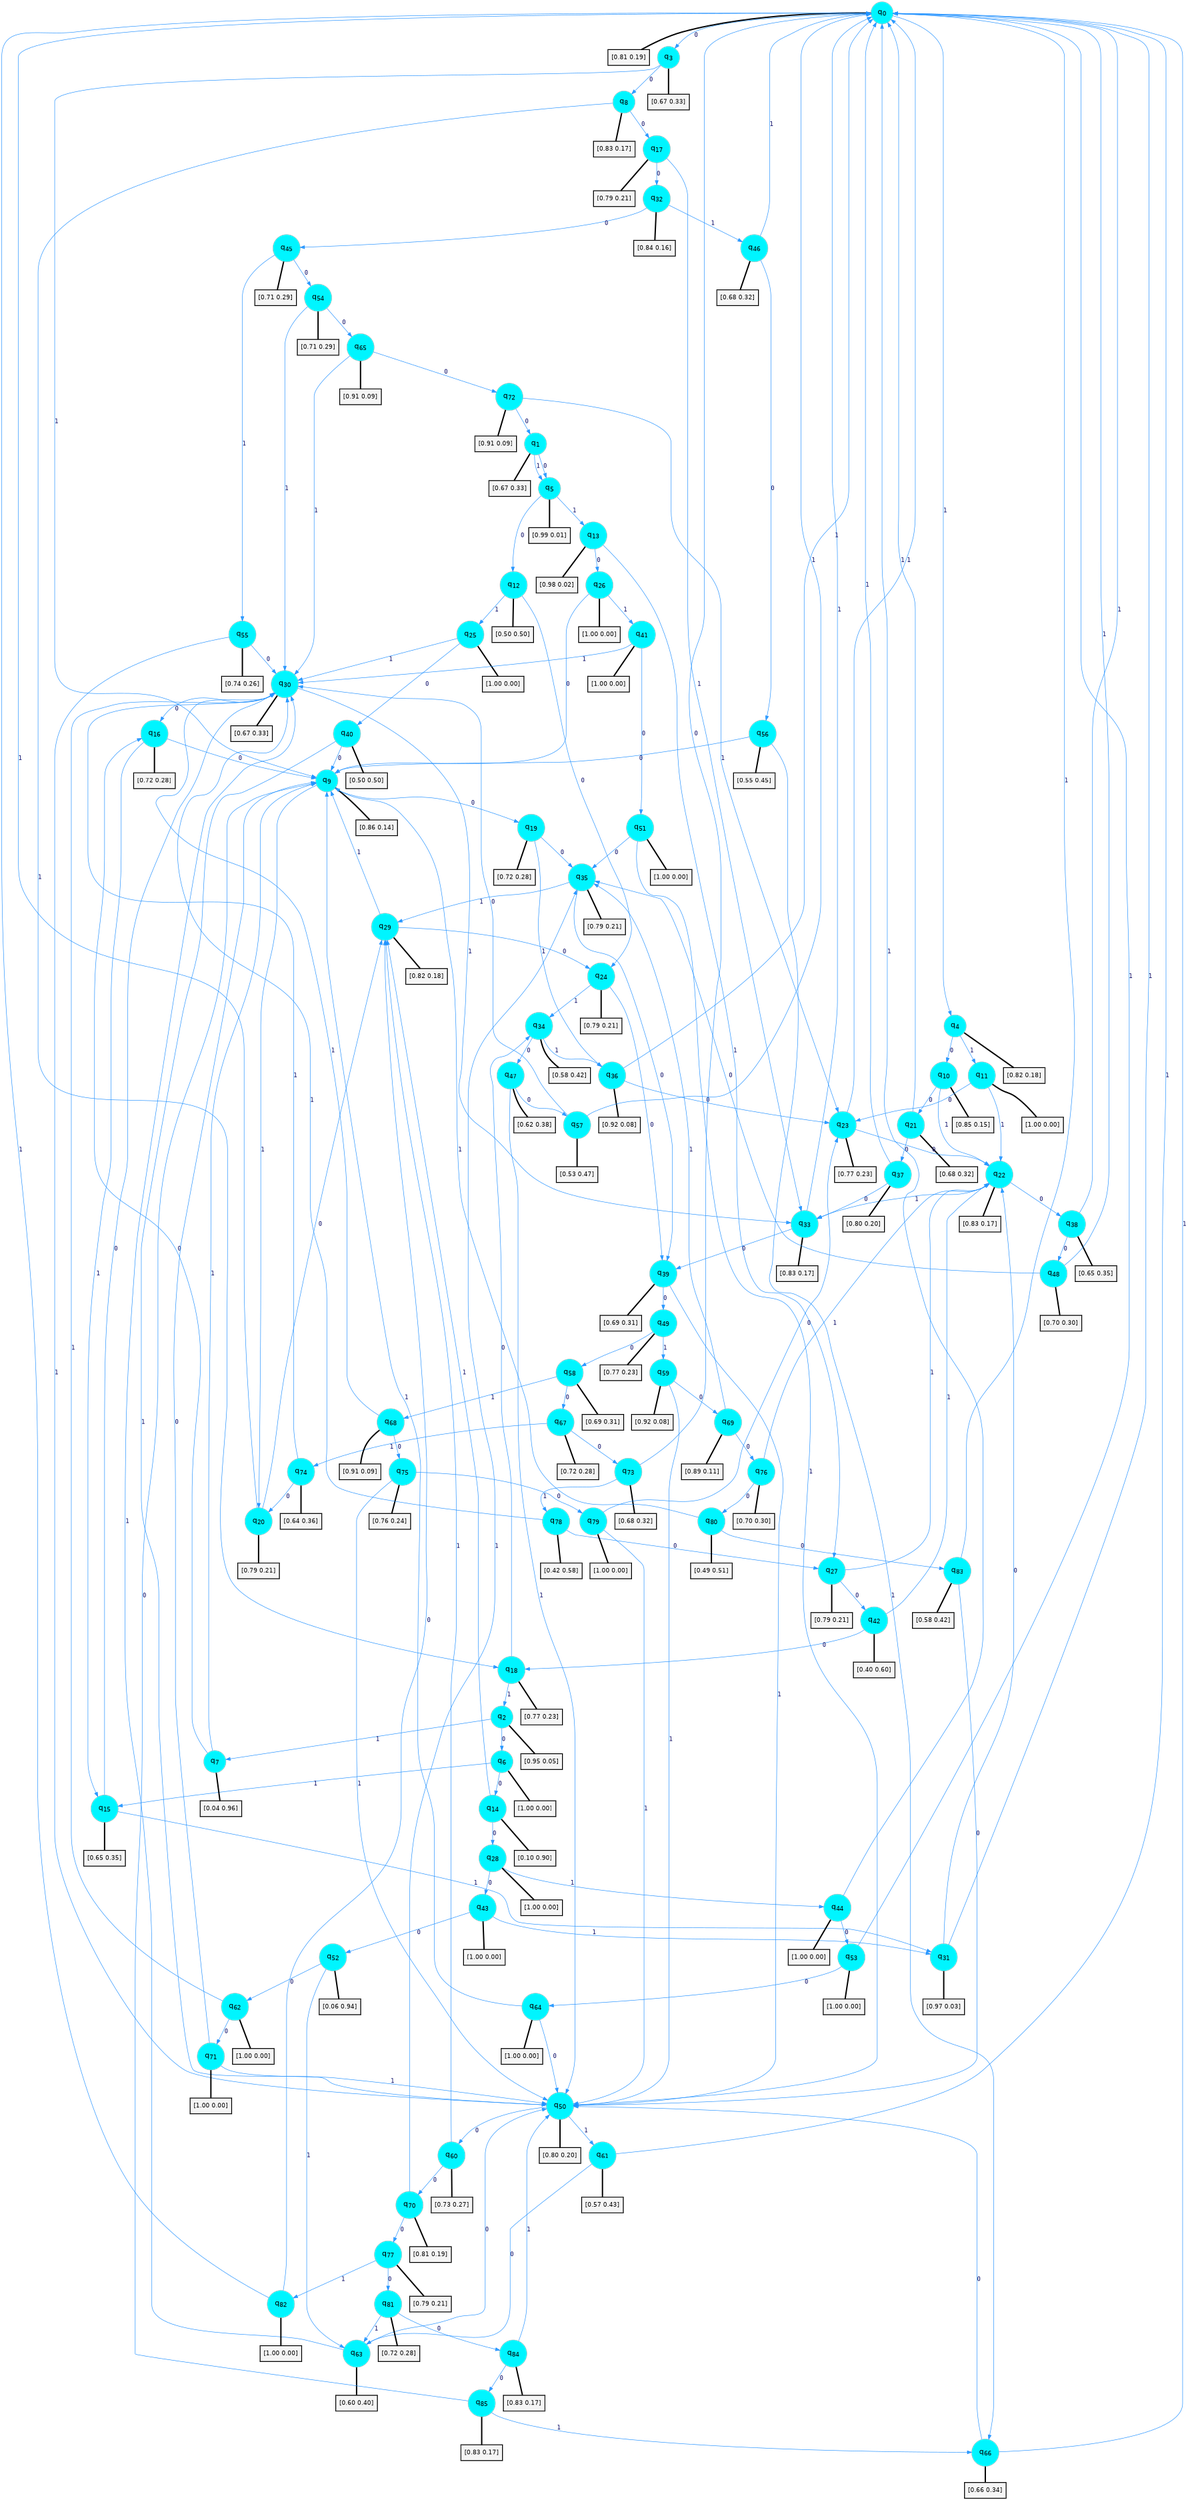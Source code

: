 digraph G {
graph [
bgcolor=transparent, dpi=300, rankdir=TD, size="40,25"];
node [
color=gray, fillcolor=turquoise1, fontcolor=black, fontname=Helvetica, fontsize=16, fontweight=bold, shape=circle, style=filled];
edge [
arrowsize=1, color=dodgerblue1, fontcolor=midnightblue, fontname=courier, fontweight=bold, penwidth=1, style=solid, weight=20];
0[label=<q<SUB>0</SUB>>];
1[label=<q<SUB>1</SUB>>];
2[label=<q<SUB>2</SUB>>];
3[label=<q<SUB>3</SUB>>];
4[label=<q<SUB>4</SUB>>];
5[label=<q<SUB>5</SUB>>];
6[label=<q<SUB>6</SUB>>];
7[label=<q<SUB>7</SUB>>];
8[label=<q<SUB>8</SUB>>];
9[label=<q<SUB>9</SUB>>];
10[label=<q<SUB>10</SUB>>];
11[label=<q<SUB>11</SUB>>];
12[label=<q<SUB>12</SUB>>];
13[label=<q<SUB>13</SUB>>];
14[label=<q<SUB>14</SUB>>];
15[label=<q<SUB>15</SUB>>];
16[label=<q<SUB>16</SUB>>];
17[label=<q<SUB>17</SUB>>];
18[label=<q<SUB>18</SUB>>];
19[label=<q<SUB>19</SUB>>];
20[label=<q<SUB>20</SUB>>];
21[label=<q<SUB>21</SUB>>];
22[label=<q<SUB>22</SUB>>];
23[label=<q<SUB>23</SUB>>];
24[label=<q<SUB>24</SUB>>];
25[label=<q<SUB>25</SUB>>];
26[label=<q<SUB>26</SUB>>];
27[label=<q<SUB>27</SUB>>];
28[label=<q<SUB>28</SUB>>];
29[label=<q<SUB>29</SUB>>];
30[label=<q<SUB>30</SUB>>];
31[label=<q<SUB>31</SUB>>];
32[label=<q<SUB>32</SUB>>];
33[label=<q<SUB>33</SUB>>];
34[label=<q<SUB>34</SUB>>];
35[label=<q<SUB>35</SUB>>];
36[label=<q<SUB>36</SUB>>];
37[label=<q<SUB>37</SUB>>];
38[label=<q<SUB>38</SUB>>];
39[label=<q<SUB>39</SUB>>];
40[label=<q<SUB>40</SUB>>];
41[label=<q<SUB>41</SUB>>];
42[label=<q<SUB>42</SUB>>];
43[label=<q<SUB>43</SUB>>];
44[label=<q<SUB>44</SUB>>];
45[label=<q<SUB>45</SUB>>];
46[label=<q<SUB>46</SUB>>];
47[label=<q<SUB>47</SUB>>];
48[label=<q<SUB>48</SUB>>];
49[label=<q<SUB>49</SUB>>];
50[label=<q<SUB>50</SUB>>];
51[label=<q<SUB>51</SUB>>];
52[label=<q<SUB>52</SUB>>];
53[label=<q<SUB>53</SUB>>];
54[label=<q<SUB>54</SUB>>];
55[label=<q<SUB>55</SUB>>];
56[label=<q<SUB>56</SUB>>];
57[label=<q<SUB>57</SUB>>];
58[label=<q<SUB>58</SUB>>];
59[label=<q<SUB>59</SUB>>];
60[label=<q<SUB>60</SUB>>];
61[label=<q<SUB>61</SUB>>];
62[label=<q<SUB>62</SUB>>];
63[label=<q<SUB>63</SUB>>];
64[label=<q<SUB>64</SUB>>];
65[label=<q<SUB>65</SUB>>];
66[label=<q<SUB>66</SUB>>];
67[label=<q<SUB>67</SUB>>];
68[label=<q<SUB>68</SUB>>];
69[label=<q<SUB>69</SUB>>];
70[label=<q<SUB>70</SUB>>];
71[label=<q<SUB>71</SUB>>];
72[label=<q<SUB>72</SUB>>];
73[label=<q<SUB>73</SUB>>];
74[label=<q<SUB>74</SUB>>];
75[label=<q<SUB>75</SUB>>];
76[label=<q<SUB>76</SUB>>];
77[label=<q<SUB>77</SUB>>];
78[label=<q<SUB>78</SUB>>];
79[label=<q<SUB>79</SUB>>];
80[label=<q<SUB>80</SUB>>];
81[label=<q<SUB>81</SUB>>];
82[label=<q<SUB>82</SUB>>];
83[label=<q<SUB>83</SUB>>];
84[label=<q<SUB>84</SUB>>];
85[label=<q<SUB>85</SUB>>];
86[label="[0.81 0.19]", shape=box,fontcolor=black, fontname=Helvetica, fontsize=14, penwidth=2, fillcolor=whitesmoke,color=black];
87[label="[0.67 0.33]", shape=box,fontcolor=black, fontname=Helvetica, fontsize=14, penwidth=2, fillcolor=whitesmoke,color=black];
88[label="[0.95 0.05]", shape=box,fontcolor=black, fontname=Helvetica, fontsize=14, penwidth=2, fillcolor=whitesmoke,color=black];
89[label="[0.67 0.33]", shape=box,fontcolor=black, fontname=Helvetica, fontsize=14, penwidth=2, fillcolor=whitesmoke,color=black];
90[label="[0.82 0.18]", shape=box,fontcolor=black, fontname=Helvetica, fontsize=14, penwidth=2, fillcolor=whitesmoke,color=black];
91[label="[0.99 0.01]", shape=box,fontcolor=black, fontname=Helvetica, fontsize=14, penwidth=2, fillcolor=whitesmoke,color=black];
92[label="[1.00 0.00]", shape=box,fontcolor=black, fontname=Helvetica, fontsize=14, penwidth=2, fillcolor=whitesmoke,color=black];
93[label="[0.04 0.96]", shape=box,fontcolor=black, fontname=Helvetica, fontsize=14, penwidth=2, fillcolor=whitesmoke,color=black];
94[label="[0.83 0.17]", shape=box,fontcolor=black, fontname=Helvetica, fontsize=14, penwidth=2, fillcolor=whitesmoke,color=black];
95[label="[0.86 0.14]", shape=box,fontcolor=black, fontname=Helvetica, fontsize=14, penwidth=2, fillcolor=whitesmoke,color=black];
96[label="[0.85 0.15]", shape=box,fontcolor=black, fontname=Helvetica, fontsize=14, penwidth=2, fillcolor=whitesmoke,color=black];
97[label="[1.00 0.00]", shape=box,fontcolor=black, fontname=Helvetica, fontsize=14, penwidth=2, fillcolor=whitesmoke,color=black];
98[label="[0.50 0.50]", shape=box,fontcolor=black, fontname=Helvetica, fontsize=14, penwidth=2, fillcolor=whitesmoke,color=black];
99[label="[0.98 0.02]", shape=box,fontcolor=black, fontname=Helvetica, fontsize=14, penwidth=2, fillcolor=whitesmoke,color=black];
100[label="[0.10 0.90]", shape=box,fontcolor=black, fontname=Helvetica, fontsize=14, penwidth=2, fillcolor=whitesmoke,color=black];
101[label="[0.65 0.35]", shape=box,fontcolor=black, fontname=Helvetica, fontsize=14, penwidth=2, fillcolor=whitesmoke,color=black];
102[label="[0.72 0.28]", shape=box,fontcolor=black, fontname=Helvetica, fontsize=14, penwidth=2, fillcolor=whitesmoke,color=black];
103[label="[0.79 0.21]", shape=box,fontcolor=black, fontname=Helvetica, fontsize=14, penwidth=2, fillcolor=whitesmoke,color=black];
104[label="[0.77 0.23]", shape=box,fontcolor=black, fontname=Helvetica, fontsize=14, penwidth=2, fillcolor=whitesmoke,color=black];
105[label="[0.72 0.28]", shape=box,fontcolor=black, fontname=Helvetica, fontsize=14, penwidth=2, fillcolor=whitesmoke,color=black];
106[label="[0.79 0.21]", shape=box,fontcolor=black, fontname=Helvetica, fontsize=14, penwidth=2, fillcolor=whitesmoke,color=black];
107[label="[0.68 0.32]", shape=box,fontcolor=black, fontname=Helvetica, fontsize=14, penwidth=2, fillcolor=whitesmoke,color=black];
108[label="[0.83 0.17]", shape=box,fontcolor=black, fontname=Helvetica, fontsize=14, penwidth=2, fillcolor=whitesmoke,color=black];
109[label="[0.77 0.23]", shape=box,fontcolor=black, fontname=Helvetica, fontsize=14, penwidth=2, fillcolor=whitesmoke,color=black];
110[label="[0.79 0.21]", shape=box,fontcolor=black, fontname=Helvetica, fontsize=14, penwidth=2, fillcolor=whitesmoke,color=black];
111[label="[1.00 0.00]", shape=box,fontcolor=black, fontname=Helvetica, fontsize=14, penwidth=2, fillcolor=whitesmoke,color=black];
112[label="[1.00 0.00]", shape=box,fontcolor=black, fontname=Helvetica, fontsize=14, penwidth=2, fillcolor=whitesmoke,color=black];
113[label="[0.79 0.21]", shape=box,fontcolor=black, fontname=Helvetica, fontsize=14, penwidth=2, fillcolor=whitesmoke,color=black];
114[label="[1.00 0.00]", shape=box,fontcolor=black, fontname=Helvetica, fontsize=14, penwidth=2, fillcolor=whitesmoke,color=black];
115[label="[0.82 0.18]", shape=box,fontcolor=black, fontname=Helvetica, fontsize=14, penwidth=2, fillcolor=whitesmoke,color=black];
116[label="[0.67 0.33]", shape=box,fontcolor=black, fontname=Helvetica, fontsize=14, penwidth=2, fillcolor=whitesmoke,color=black];
117[label="[0.97 0.03]", shape=box,fontcolor=black, fontname=Helvetica, fontsize=14, penwidth=2, fillcolor=whitesmoke,color=black];
118[label="[0.84 0.16]", shape=box,fontcolor=black, fontname=Helvetica, fontsize=14, penwidth=2, fillcolor=whitesmoke,color=black];
119[label="[0.83 0.17]", shape=box,fontcolor=black, fontname=Helvetica, fontsize=14, penwidth=2, fillcolor=whitesmoke,color=black];
120[label="[0.58 0.42]", shape=box,fontcolor=black, fontname=Helvetica, fontsize=14, penwidth=2, fillcolor=whitesmoke,color=black];
121[label="[0.79 0.21]", shape=box,fontcolor=black, fontname=Helvetica, fontsize=14, penwidth=2, fillcolor=whitesmoke,color=black];
122[label="[0.92 0.08]", shape=box,fontcolor=black, fontname=Helvetica, fontsize=14, penwidth=2, fillcolor=whitesmoke,color=black];
123[label="[0.80 0.20]", shape=box,fontcolor=black, fontname=Helvetica, fontsize=14, penwidth=2, fillcolor=whitesmoke,color=black];
124[label="[0.65 0.35]", shape=box,fontcolor=black, fontname=Helvetica, fontsize=14, penwidth=2, fillcolor=whitesmoke,color=black];
125[label="[0.69 0.31]", shape=box,fontcolor=black, fontname=Helvetica, fontsize=14, penwidth=2, fillcolor=whitesmoke,color=black];
126[label="[0.50 0.50]", shape=box,fontcolor=black, fontname=Helvetica, fontsize=14, penwidth=2, fillcolor=whitesmoke,color=black];
127[label="[1.00 0.00]", shape=box,fontcolor=black, fontname=Helvetica, fontsize=14, penwidth=2, fillcolor=whitesmoke,color=black];
128[label="[0.40 0.60]", shape=box,fontcolor=black, fontname=Helvetica, fontsize=14, penwidth=2, fillcolor=whitesmoke,color=black];
129[label="[1.00 0.00]", shape=box,fontcolor=black, fontname=Helvetica, fontsize=14, penwidth=2, fillcolor=whitesmoke,color=black];
130[label="[1.00 0.00]", shape=box,fontcolor=black, fontname=Helvetica, fontsize=14, penwidth=2, fillcolor=whitesmoke,color=black];
131[label="[0.71 0.29]", shape=box,fontcolor=black, fontname=Helvetica, fontsize=14, penwidth=2, fillcolor=whitesmoke,color=black];
132[label="[0.68 0.32]", shape=box,fontcolor=black, fontname=Helvetica, fontsize=14, penwidth=2, fillcolor=whitesmoke,color=black];
133[label="[0.62 0.38]", shape=box,fontcolor=black, fontname=Helvetica, fontsize=14, penwidth=2, fillcolor=whitesmoke,color=black];
134[label="[0.70 0.30]", shape=box,fontcolor=black, fontname=Helvetica, fontsize=14, penwidth=2, fillcolor=whitesmoke,color=black];
135[label="[0.77 0.23]", shape=box,fontcolor=black, fontname=Helvetica, fontsize=14, penwidth=2, fillcolor=whitesmoke,color=black];
136[label="[0.80 0.20]", shape=box,fontcolor=black, fontname=Helvetica, fontsize=14, penwidth=2, fillcolor=whitesmoke,color=black];
137[label="[1.00 0.00]", shape=box,fontcolor=black, fontname=Helvetica, fontsize=14, penwidth=2, fillcolor=whitesmoke,color=black];
138[label="[0.06 0.94]", shape=box,fontcolor=black, fontname=Helvetica, fontsize=14, penwidth=2, fillcolor=whitesmoke,color=black];
139[label="[1.00 0.00]", shape=box,fontcolor=black, fontname=Helvetica, fontsize=14, penwidth=2, fillcolor=whitesmoke,color=black];
140[label="[0.71 0.29]", shape=box,fontcolor=black, fontname=Helvetica, fontsize=14, penwidth=2, fillcolor=whitesmoke,color=black];
141[label="[0.74 0.26]", shape=box,fontcolor=black, fontname=Helvetica, fontsize=14, penwidth=2, fillcolor=whitesmoke,color=black];
142[label="[0.55 0.45]", shape=box,fontcolor=black, fontname=Helvetica, fontsize=14, penwidth=2, fillcolor=whitesmoke,color=black];
143[label="[0.53 0.47]", shape=box,fontcolor=black, fontname=Helvetica, fontsize=14, penwidth=2, fillcolor=whitesmoke,color=black];
144[label="[0.69 0.31]", shape=box,fontcolor=black, fontname=Helvetica, fontsize=14, penwidth=2, fillcolor=whitesmoke,color=black];
145[label="[0.92 0.08]", shape=box,fontcolor=black, fontname=Helvetica, fontsize=14, penwidth=2, fillcolor=whitesmoke,color=black];
146[label="[0.73 0.27]", shape=box,fontcolor=black, fontname=Helvetica, fontsize=14, penwidth=2, fillcolor=whitesmoke,color=black];
147[label="[0.57 0.43]", shape=box,fontcolor=black, fontname=Helvetica, fontsize=14, penwidth=2, fillcolor=whitesmoke,color=black];
148[label="[1.00 0.00]", shape=box,fontcolor=black, fontname=Helvetica, fontsize=14, penwidth=2, fillcolor=whitesmoke,color=black];
149[label="[0.60 0.40]", shape=box,fontcolor=black, fontname=Helvetica, fontsize=14, penwidth=2, fillcolor=whitesmoke,color=black];
150[label="[1.00 0.00]", shape=box,fontcolor=black, fontname=Helvetica, fontsize=14, penwidth=2, fillcolor=whitesmoke,color=black];
151[label="[0.91 0.09]", shape=box,fontcolor=black, fontname=Helvetica, fontsize=14, penwidth=2, fillcolor=whitesmoke,color=black];
152[label="[0.66 0.34]", shape=box,fontcolor=black, fontname=Helvetica, fontsize=14, penwidth=2, fillcolor=whitesmoke,color=black];
153[label="[0.72 0.28]", shape=box,fontcolor=black, fontname=Helvetica, fontsize=14, penwidth=2, fillcolor=whitesmoke,color=black];
154[label="[0.91 0.09]", shape=box,fontcolor=black, fontname=Helvetica, fontsize=14, penwidth=2, fillcolor=whitesmoke,color=black];
155[label="[0.89 0.11]", shape=box,fontcolor=black, fontname=Helvetica, fontsize=14, penwidth=2, fillcolor=whitesmoke,color=black];
156[label="[0.81 0.19]", shape=box,fontcolor=black, fontname=Helvetica, fontsize=14, penwidth=2, fillcolor=whitesmoke,color=black];
157[label="[1.00 0.00]", shape=box,fontcolor=black, fontname=Helvetica, fontsize=14, penwidth=2, fillcolor=whitesmoke,color=black];
158[label="[0.91 0.09]", shape=box,fontcolor=black, fontname=Helvetica, fontsize=14, penwidth=2, fillcolor=whitesmoke,color=black];
159[label="[0.68 0.32]", shape=box,fontcolor=black, fontname=Helvetica, fontsize=14, penwidth=2, fillcolor=whitesmoke,color=black];
160[label="[0.64 0.36]", shape=box,fontcolor=black, fontname=Helvetica, fontsize=14, penwidth=2, fillcolor=whitesmoke,color=black];
161[label="[0.76 0.24]", shape=box,fontcolor=black, fontname=Helvetica, fontsize=14, penwidth=2, fillcolor=whitesmoke,color=black];
162[label="[0.70 0.30]", shape=box,fontcolor=black, fontname=Helvetica, fontsize=14, penwidth=2, fillcolor=whitesmoke,color=black];
163[label="[0.79 0.21]", shape=box,fontcolor=black, fontname=Helvetica, fontsize=14, penwidth=2, fillcolor=whitesmoke,color=black];
164[label="[0.42 0.58]", shape=box,fontcolor=black, fontname=Helvetica, fontsize=14, penwidth=2, fillcolor=whitesmoke,color=black];
165[label="[1.00 0.00]", shape=box,fontcolor=black, fontname=Helvetica, fontsize=14, penwidth=2, fillcolor=whitesmoke,color=black];
166[label="[0.49 0.51]", shape=box,fontcolor=black, fontname=Helvetica, fontsize=14, penwidth=2, fillcolor=whitesmoke,color=black];
167[label="[0.72 0.28]", shape=box,fontcolor=black, fontname=Helvetica, fontsize=14, penwidth=2, fillcolor=whitesmoke,color=black];
168[label="[1.00 0.00]", shape=box,fontcolor=black, fontname=Helvetica, fontsize=14, penwidth=2, fillcolor=whitesmoke,color=black];
169[label="[0.58 0.42]", shape=box,fontcolor=black, fontname=Helvetica, fontsize=14, penwidth=2, fillcolor=whitesmoke,color=black];
170[label="[0.83 0.17]", shape=box,fontcolor=black, fontname=Helvetica, fontsize=14, penwidth=2, fillcolor=whitesmoke,color=black];
171[label="[0.83 0.17]", shape=box,fontcolor=black, fontname=Helvetica, fontsize=14, penwidth=2, fillcolor=whitesmoke,color=black];
0->3 [label=0];
0->4 [label=1];
0->86 [arrowhead=none, penwidth=3,color=black];
1->5 [label=0];
1->5 [label=1];
1->87 [arrowhead=none, penwidth=3,color=black];
2->6 [label=0];
2->7 [label=1];
2->88 [arrowhead=none, penwidth=3,color=black];
3->8 [label=0];
3->9 [label=1];
3->89 [arrowhead=none, penwidth=3,color=black];
4->10 [label=0];
4->11 [label=1];
4->90 [arrowhead=none, penwidth=3,color=black];
5->12 [label=0];
5->13 [label=1];
5->91 [arrowhead=none, penwidth=3,color=black];
6->14 [label=0];
6->15 [label=1];
6->92 [arrowhead=none, penwidth=3,color=black];
7->16 [label=0];
7->9 [label=1];
7->93 [arrowhead=none, penwidth=3,color=black];
8->17 [label=0];
8->18 [label=1];
8->94 [arrowhead=none, penwidth=3,color=black];
9->19 [label=0];
9->20 [label=1];
9->95 [arrowhead=none, penwidth=3,color=black];
10->21 [label=0];
10->22 [label=1];
10->96 [arrowhead=none, penwidth=3,color=black];
11->23 [label=0];
11->22 [label=1];
11->97 [arrowhead=none, penwidth=3,color=black];
12->24 [label=0];
12->25 [label=1];
12->98 [arrowhead=none, penwidth=3,color=black];
13->26 [label=0];
13->27 [label=1];
13->99 [arrowhead=none, penwidth=3,color=black];
14->28 [label=0];
14->29 [label=1];
14->100 [arrowhead=none, penwidth=3,color=black];
15->30 [label=0];
15->31 [label=1];
15->101 [arrowhead=none, penwidth=3,color=black];
16->9 [label=0];
16->15 [label=1];
16->102 [arrowhead=none, penwidth=3,color=black];
17->32 [label=0];
17->33 [label=1];
17->103 [arrowhead=none, penwidth=3,color=black];
18->34 [label=0];
18->2 [label=1];
18->104 [arrowhead=none, penwidth=3,color=black];
19->35 [label=0];
19->36 [label=1];
19->105 [arrowhead=none, penwidth=3,color=black];
20->29 [label=0];
20->0 [label=1];
20->106 [arrowhead=none, penwidth=3,color=black];
21->37 [label=0];
21->0 [label=1];
21->107 [arrowhead=none, penwidth=3,color=black];
22->38 [label=0];
22->33 [label=1];
22->108 [arrowhead=none, penwidth=3,color=black];
23->22 [label=0];
23->0 [label=1];
23->109 [arrowhead=none, penwidth=3,color=black];
24->39 [label=0];
24->34 [label=1];
24->110 [arrowhead=none, penwidth=3,color=black];
25->40 [label=0];
25->30 [label=1];
25->111 [arrowhead=none, penwidth=3,color=black];
26->9 [label=0];
26->41 [label=1];
26->112 [arrowhead=none, penwidth=3,color=black];
27->42 [label=0];
27->22 [label=1];
27->113 [arrowhead=none, penwidth=3,color=black];
28->43 [label=0];
28->44 [label=1];
28->114 [arrowhead=none, penwidth=3,color=black];
29->24 [label=0];
29->9 [label=1];
29->115 [arrowhead=none, penwidth=3,color=black];
30->16 [label=0];
30->33 [label=1];
30->116 [arrowhead=none, penwidth=3,color=black];
31->22 [label=0];
31->0 [label=1];
31->117 [arrowhead=none, penwidth=3,color=black];
32->45 [label=0];
32->46 [label=1];
32->118 [arrowhead=none, penwidth=3,color=black];
33->39 [label=0];
33->0 [label=1];
33->119 [arrowhead=none, penwidth=3,color=black];
34->47 [label=0];
34->36 [label=1];
34->120 [arrowhead=none, penwidth=3,color=black];
35->39 [label=0];
35->29 [label=1];
35->121 [arrowhead=none, penwidth=3,color=black];
36->23 [label=0];
36->0 [label=1];
36->122 [arrowhead=none, penwidth=3,color=black];
37->33 [label=0];
37->0 [label=1];
37->123 [arrowhead=none, penwidth=3,color=black];
38->48 [label=0];
38->0 [label=1];
38->124 [arrowhead=none, penwidth=3,color=black];
39->49 [label=0];
39->50 [label=1];
39->125 [arrowhead=none, penwidth=3,color=black];
40->9 [label=0];
40->50 [label=1];
40->126 [arrowhead=none, penwidth=3,color=black];
41->51 [label=0];
41->30 [label=1];
41->127 [arrowhead=none, penwidth=3,color=black];
42->18 [label=0];
42->22 [label=1];
42->128 [arrowhead=none, penwidth=3,color=black];
43->52 [label=0];
43->31 [label=1];
43->129 [arrowhead=none, penwidth=3,color=black];
44->53 [label=0];
44->0 [label=1];
44->130 [arrowhead=none, penwidth=3,color=black];
45->54 [label=0];
45->55 [label=1];
45->131 [arrowhead=none, penwidth=3,color=black];
46->56 [label=0];
46->0 [label=1];
46->132 [arrowhead=none, penwidth=3,color=black];
47->57 [label=0];
47->50 [label=1];
47->133 [arrowhead=none, penwidth=3,color=black];
48->35 [label=0];
48->0 [label=1];
48->134 [arrowhead=none, penwidth=3,color=black];
49->58 [label=0];
49->59 [label=1];
49->135 [arrowhead=none, penwidth=3,color=black];
50->60 [label=0];
50->61 [label=1];
50->136 [arrowhead=none, penwidth=3,color=black];
51->35 [label=0];
51->50 [label=1];
51->137 [arrowhead=none, penwidth=3,color=black];
52->62 [label=0];
52->63 [label=1];
52->138 [arrowhead=none, penwidth=3,color=black];
53->64 [label=0];
53->0 [label=1];
53->139 [arrowhead=none, penwidth=3,color=black];
54->65 [label=0];
54->30 [label=1];
54->140 [arrowhead=none, penwidth=3,color=black];
55->30 [label=0];
55->50 [label=1];
55->141 [arrowhead=none, penwidth=3,color=black];
56->9 [label=0];
56->66 [label=1];
56->142 [arrowhead=none, penwidth=3,color=black];
57->30 [label=0];
57->0 [label=1];
57->143 [arrowhead=none, penwidth=3,color=black];
58->67 [label=0];
58->68 [label=1];
58->144 [arrowhead=none, penwidth=3,color=black];
59->69 [label=0];
59->50 [label=1];
59->145 [arrowhead=none, penwidth=3,color=black];
60->70 [label=0];
60->29 [label=1];
60->146 [arrowhead=none, penwidth=3,color=black];
61->63 [label=0];
61->0 [label=1];
61->147 [arrowhead=none, penwidth=3,color=black];
62->71 [label=0];
62->30 [label=1];
62->148 [arrowhead=none, penwidth=3,color=black];
63->50 [label=0];
63->30 [label=1];
63->149 [arrowhead=none, penwidth=3,color=black];
64->50 [label=0];
64->9 [label=1];
64->150 [arrowhead=none, penwidth=3,color=black];
65->72 [label=0];
65->30 [label=1];
65->151 [arrowhead=none, penwidth=3,color=black];
66->50 [label=0];
66->0 [label=1];
66->152 [arrowhead=none, penwidth=3,color=black];
67->73 [label=0];
67->74 [label=1];
67->153 [arrowhead=none, penwidth=3,color=black];
68->75 [label=0];
68->30 [label=1];
68->154 [arrowhead=none, penwidth=3,color=black];
69->76 [label=0];
69->35 [label=1];
69->155 [arrowhead=none, penwidth=3,color=black];
70->77 [label=0];
70->35 [label=1];
70->156 [arrowhead=none, penwidth=3,color=black];
71->9 [label=0];
71->50 [label=1];
71->157 [arrowhead=none, penwidth=3,color=black];
72->1 [label=0];
72->23 [label=1];
72->158 [arrowhead=none, penwidth=3,color=black];
73->0 [label=0];
73->78 [label=1];
73->159 [arrowhead=none, penwidth=3,color=black];
74->20 [label=0];
74->30 [label=1];
74->160 [arrowhead=none, penwidth=3,color=black];
75->79 [label=0];
75->50 [label=1];
75->161 [arrowhead=none, penwidth=3,color=black];
76->80 [label=0];
76->22 [label=1];
76->162 [arrowhead=none, penwidth=3,color=black];
77->81 [label=0];
77->82 [label=1];
77->163 [arrowhead=none, penwidth=3,color=black];
78->27 [label=0];
78->30 [label=1];
78->164 [arrowhead=none, penwidth=3,color=black];
79->23 [label=0];
79->50 [label=1];
79->165 [arrowhead=none, penwidth=3,color=black];
80->83 [label=0];
80->9 [label=1];
80->166 [arrowhead=none, penwidth=3,color=black];
81->84 [label=0];
81->63 [label=1];
81->167 [arrowhead=none, penwidth=3,color=black];
82->29 [label=0];
82->0 [label=1];
82->168 [arrowhead=none, penwidth=3,color=black];
83->50 [label=0];
83->0 [label=1];
83->169 [arrowhead=none, penwidth=3,color=black];
84->85 [label=0];
84->50 [label=1];
84->170 [arrowhead=none, penwidth=3,color=black];
85->9 [label=0];
85->66 [label=1];
85->171 [arrowhead=none, penwidth=3,color=black];
}
